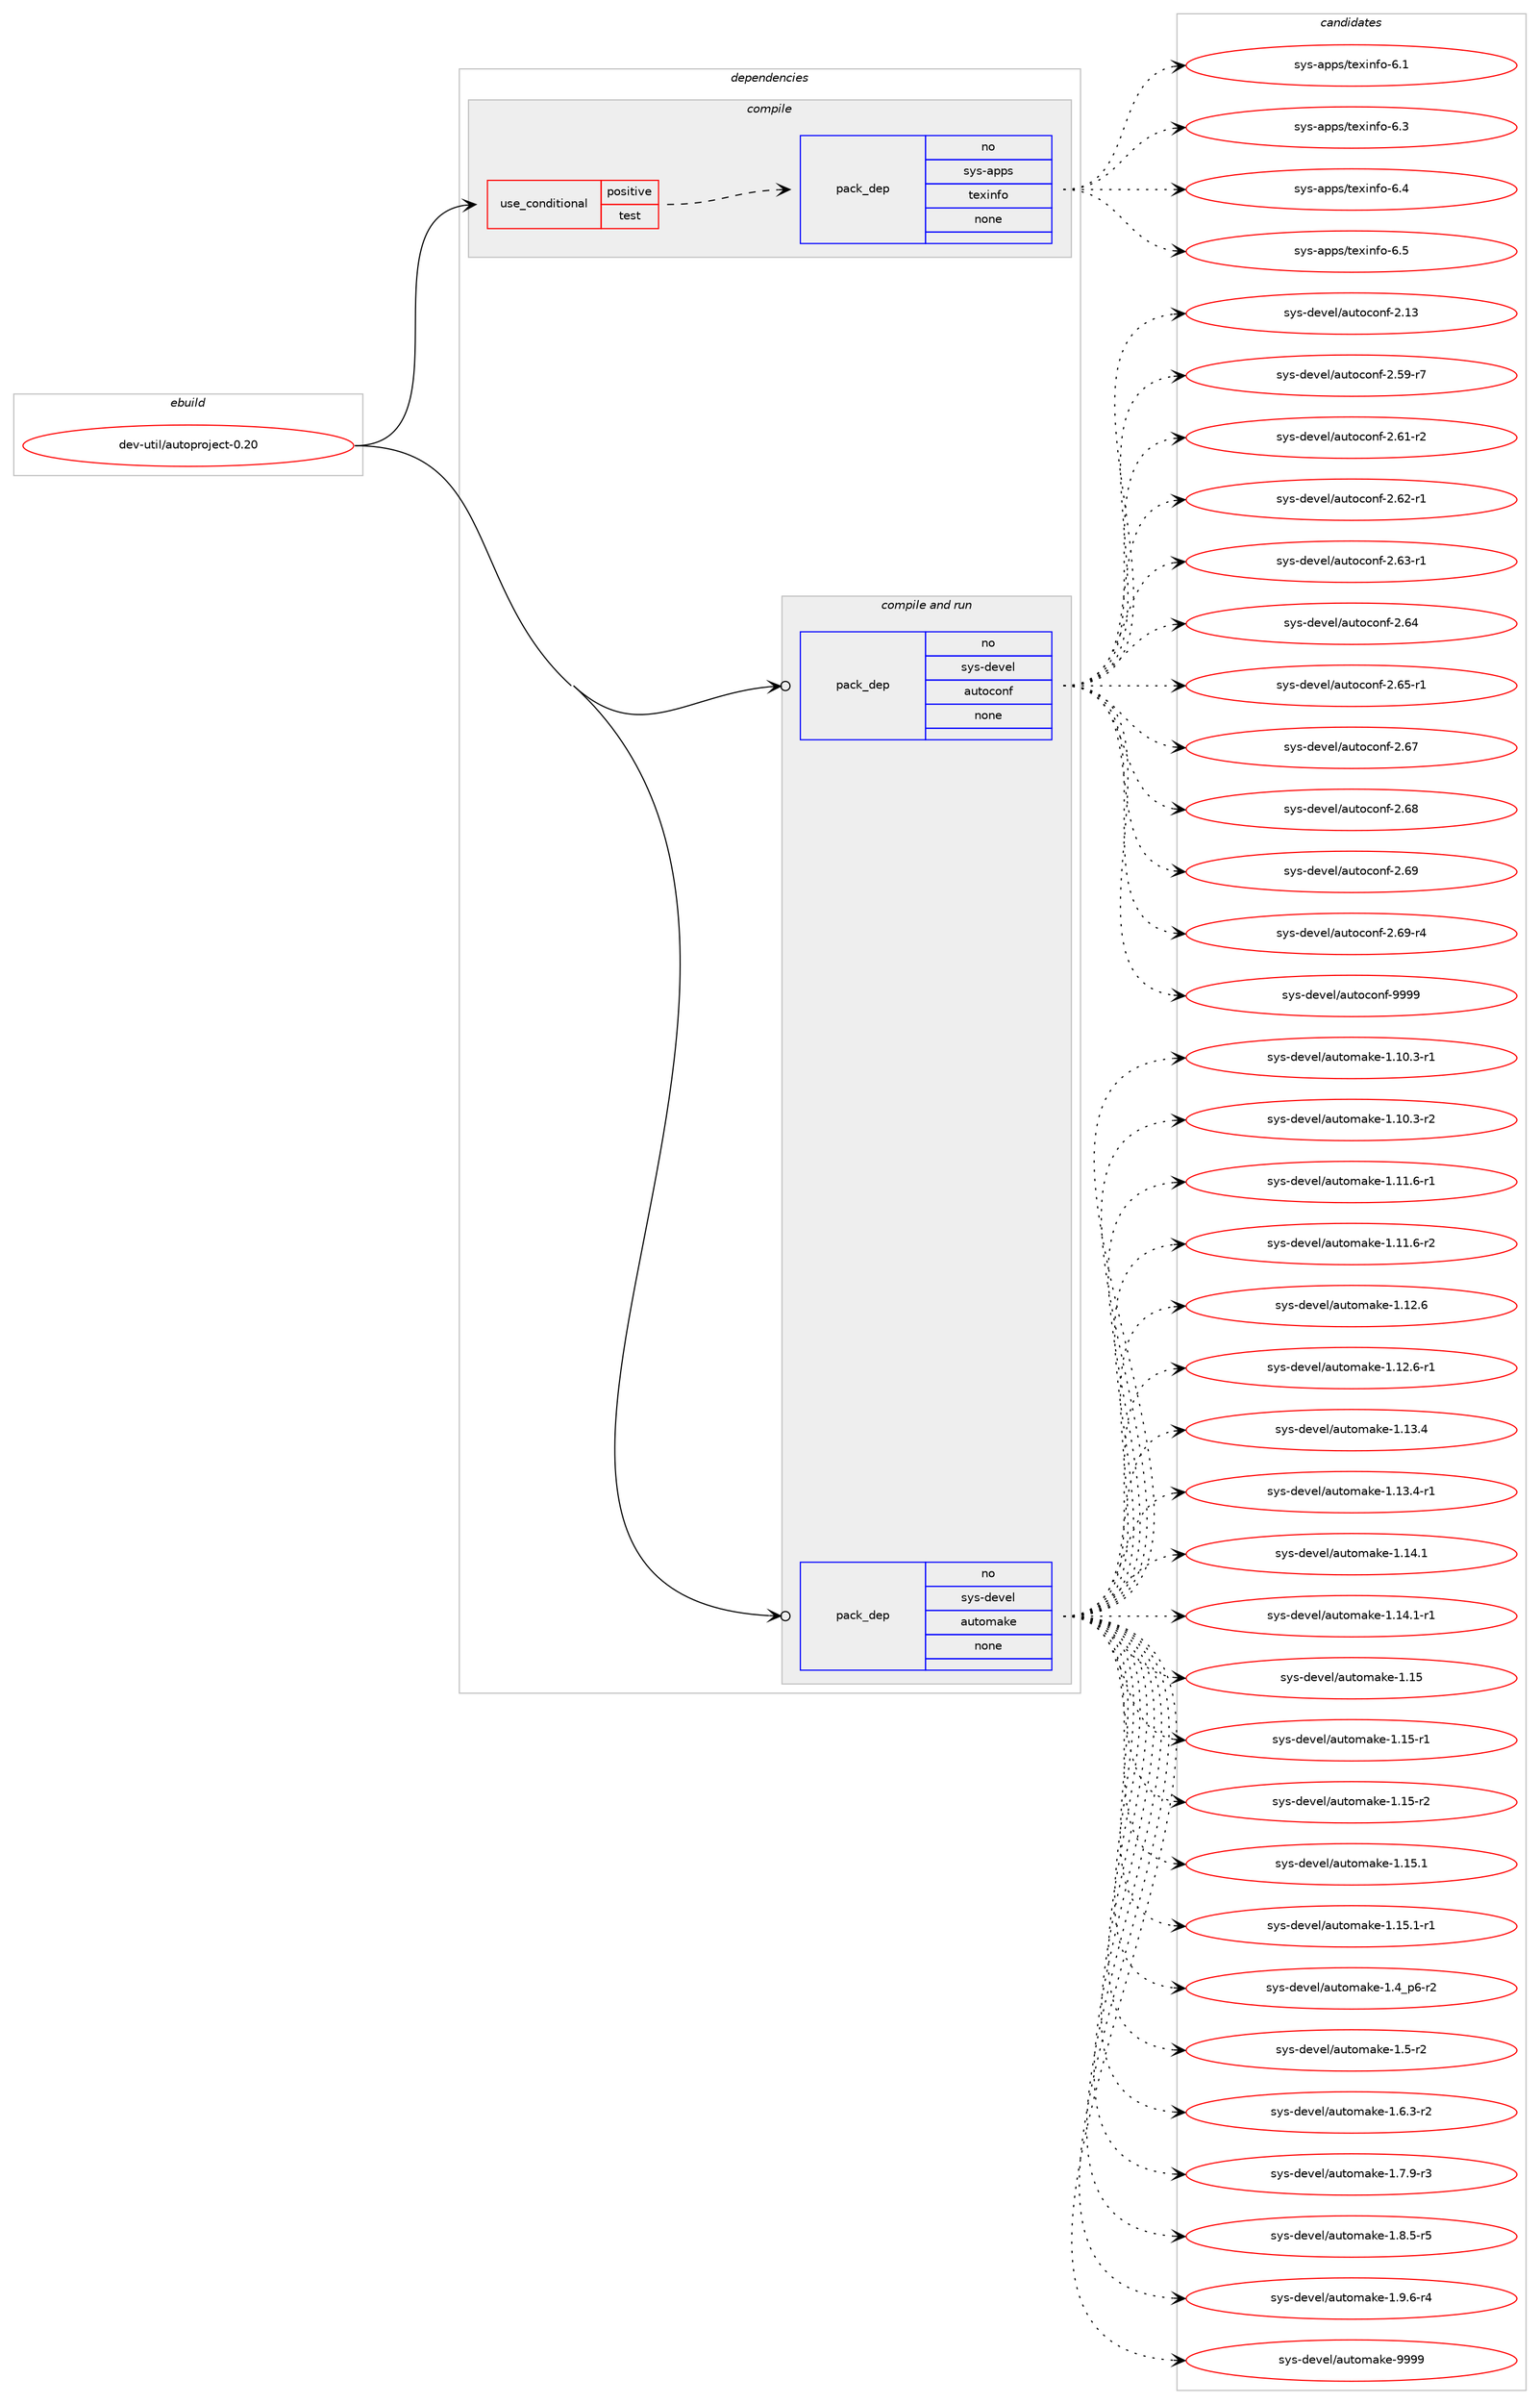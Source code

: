 digraph prolog {

# *************
# Graph options
# *************

newrank=true;
concentrate=true;
compound=true;
graph [rankdir=LR,fontname=Helvetica,fontsize=10,ranksep=1.5];#, ranksep=2.5, nodesep=0.2];
edge  [arrowhead=vee];
node  [fontname=Helvetica,fontsize=10];

# **********
# The ebuild
# **********

subgraph cluster_leftcol {
color=gray;
rank=same;
label=<<i>ebuild</i>>;
id [label="dev-util/autoproject-0.20", color=red, width=4, href="../dev-util/autoproject-0.20.svg"];
}

# ****************
# The dependencies
# ****************

subgraph cluster_midcol {
color=gray;
label=<<i>dependencies</i>>;
subgraph cluster_compile {
fillcolor="#eeeeee";
style=filled;
label=<<i>compile</i>>;
subgraph cond77308 {
dependency281901 [label=<<TABLE BORDER="0" CELLBORDER="1" CELLSPACING="0" CELLPADDING="4"><TR><TD ROWSPAN="3" CELLPADDING="10">use_conditional</TD></TR><TR><TD>positive</TD></TR><TR><TD>test</TD></TR></TABLE>>, shape=none, color=red];
subgraph pack200398 {
dependency281902 [label=<<TABLE BORDER="0" CELLBORDER="1" CELLSPACING="0" CELLPADDING="4" WIDTH="220"><TR><TD ROWSPAN="6" CELLPADDING="30">pack_dep</TD></TR><TR><TD WIDTH="110">no</TD></TR><TR><TD>sys-apps</TD></TR><TR><TD>texinfo</TD></TR><TR><TD>none</TD></TR><TR><TD></TD></TR></TABLE>>, shape=none, color=blue];
}
dependency281901:e -> dependency281902:w [weight=20,style="dashed",arrowhead="vee"];
}
id:e -> dependency281901:w [weight=20,style="solid",arrowhead="vee"];
}
subgraph cluster_compileandrun {
fillcolor="#eeeeee";
style=filled;
label=<<i>compile and run</i>>;
subgraph pack200399 {
dependency281903 [label=<<TABLE BORDER="0" CELLBORDER="1" CELLSPACING="0" CELLPADDING="4" WIDTH="220"><TR><TD ROWSPAN="6" CELLPADDING="30">pack_dep</TD></TR><TR><TD WIDTH="110">no</TD></TR><TR><TD>sys-devel</TD></TR><TR><TD>autoconf</TD></TR><TR><TD>none</TD></TR><TR><TD></TD></TR></TABLE>>, shape=none, color=blue];
}
id:e -> dependency281903:w [weight=20,style="solid",arrowhead="odotvee"];
subgraph pack200400 {
dependency281904 [label=<<TABLE BORDER="0" CELLBORDER="1" CELLSPACING="0" CELLPADDING="4" WIDTH="220"><TR><TD ROWSPAN="6" CELLPADDING="30">pack_dep</TD></TR><TR><TD WIDTH="110">no</TD></TR><TR><TD>sys-devel</TD></TR><TR><TD>automake</TD></TR><TR><TD>none</TD></TR><TR><TD></TD></TR></TABLE>>, shape=none, color=blue];
}
id:e -> dependency281904:w [weight=20,style="solid",arrowhead="odotvee"];
}
subgraph cluster_run {
fillcolor="#eeeeee";
style=filled;
label=<<i>run</i>>;
}
}

# **************
# The candidates
# **************

subgraph cluster_choices {
rank=same;
color=gray;
label=<<i>candidates</i>>;

subgraph choice200398 {
color=black;
nodesep=1;
choice11512111545971121121154711610112010511010211145544649 [label="sys-apps/texinfo-6.1", color=red, width=4,href="../sys-apps/texinfo-6.1.svg"];
choice11512111545971121121154711610112010511010211145544651 [label="sys-apps/texinfo-6.3", color=red, width=4,href="../sys-apps/texinfo-6.3.svg"];
choice11512111545971121121154711610112010511010211145544652 [label="sys-apps/texinfo-6.4", color=red, width=4,href="../sys-apps/texinfo-6.4.svg"];
choice11512111545971121121154711610112010511010211145544653 [label="sys-apps/texinfo-6.5", color=red, width=4,href="../sys-apps/texinfo-6.5.svg"];
dependency281902:e -> choice11512111545971121121154711610112010511010211145544649:w [style=dotted,weight="100"];
dependency281902:e -> choice11512111545971121121154711610112010511010211145544651:w [style=dotted,weight="100"];
dependency281902:e -> choice11512111545971121121154711610112010511010211145544652:w [style=dotted,weight="100"];
dependency281902:e -> choice11512111545971121121154711610112010511010211145544653:w [style=dotted,weight="100"];
}
subgraph choice200399 {
color=black;
nodesep=1;
choice115121115451001011181011084797117116111991111101024550464951 [label="sys-devel/autoconf-2.13", color=red, width=4,href="../sys-devel/autoconf-2.13.svg"];
choice1151211154510010111810110847971171161119911111010245504653574511455 [label="sys-devel/autoconf-2.59-r7", color=red, width=4,href="../sys-devel/autoconf-2.59-r7.svg"];
choice1151211154510010111810110847971171161119911111010245504654494511450 [label="sys-devel/autoconf-2.61-r2", color=red, width=4,href="../sys-devel/autoconf-2.61-r2.svg"];
choice1151211154510010111810110847971171161119911111010245504654504511449 [label="sys-devel/autoconf-2.62-r1", color=red, width=4,href="../sys-devel/autoconf-2.62-r1.svg"];
choice1151211154510010111810110847971171161119911111010245504654514511449 [label="sys-devel/autoconf-2.63-r1", color=red, width=4,href="../sys-devel/autoconf-2.63-r1.svg"];
choice115121115451001011181011084797117116111991111101024550465452 [label="sys-devel/autoconf-2.64", color=red, width=4,href="../sys-devel/autoconf-2.64.svg"];
choice1151211154510010111810110847971171161119911111010245504654534511449 [label="sys-devel/autoconf-2.65-r1", color=red, width=4,href="../sys-devel/autoconf-2.65-r1.svg"];
choice115121115451001011181011084797117116111991111101024550465455 [label="sys-devel/autoconf-2.67", color=red, width=4,href="../sys-devel/autoconf-2.67.svg"];
choice115121115451001011181011084797117116111991111101024550465456 [label="sys-devel/autoconf-2.68", color=red, width=4,href="../sys-devel/autoconf-2.68.svg"];
choice115121115451001011181011084797117116111991111101024550465457 [label="sys-devel/autoconf-2.69", color=red, width=4,href="../sys-devel/autoconf-2.69.svg"];
choice1151211154510010111810110847971171161119911111010245504654574511452 [label="sys-devel/autoconf-2.69-r4", color=red, width=4,href="../sys-devel/autoconf-2.69-r4.svg"];
choice115121115451001011181011084797117116111991111101024557575757 [label="sys-devel/autoconf-9999", color=red, width=4,href="../sys-devel/autoconf-9999.svg"];
dependency281903:e -> choice115121115451001011181011084797117116111991111101024550464951:w [style=dotted,weight="100"];
dependency281903:e -> choice1151211154510010111810110847971171161119911111010245504653574511455:w [style=dotted,weight="100"];
dependency281903:e -> choice1151211154510010111810110847971171161119911111010245504654494511450:w [style=dotted,weight="100"];
dependency281903:e -> choice1151211154510010111810110847971171161119911111010245504654504511449:w [style=dotted,weight="100"];
dependency281903:e -> choice1151211154510010111810110847971171161119911111010245504654514511449:w [style=dotted,weight="100"];
dependency281903:e -> choice115121115451001011181011084797117116111991111101024550465452:w [style=dotted,weight="100"];
dependency281903:e -> choice1151211154510010111810110847971171161119911111010245504654534511449:w [style=dotted,weight="100"];
dependency281903:e -> choice115121115451001011181011084797117116111991111101024550465455:w [style=dotted,weight="100"];
dependency281903:e -> choice115121115451001011181011084797117116111991111101024550465456:w [style=dotted,weight="100"];
dependency281903:e -> choice115121115451001011181011084797117116111991111101024550465457:w [style=dotted,weight="100"];
dependency281903:e -> choice1151211154510010111810110847971171161119911111010245504654574511452:w [style=dotted,weight="100"];
dependency281903:e -> choice115121115451001011181011084797117116111991111101024557575757:w [style=dotted,weight="100"];
}
subgraph choice200400 {
color=black;
nodesep=1;
choice11512111545100101118101108479711711611110997107101454946494846514511449 [label="sys-devel/automake-1.10.3-r1", color=red, width=4,href="../sys-devel/automake-1.10.3-r1.svg"];
choice11512111545100101118101108479711711611110997107101454946494846514511450 [label="sys-devel/automake-1.10.3-r2", color=red, width=4,href="../sys-devel/automake-1.10.3-r2.svg"];
choice11512111545100101118101108479711711611110997107101454946494946544511449 [label="sys-devel/automake-1.11.6-r1", color=red, width=4,href="../sys-devel/automake-1.11.6-r1.svg"];
choice11512111545100101118101108479711711611110997107101454946494946544511450 [label="sys-devel/automake-1.11.6-r2", color=red, width=4,href="../sys-devel/automake-1.11.6-r2.svg"];
choice1151211154510010111810110847971171161111099710710145494649504654 [label="sys-devel/automake-1.12.6", color=red, width=4,href="../sys-devel/automake-1.12.6.svg"];
choice11512111545100101118101108479711711611110997107101454946495046544511449 [label="sys-devel/automake-1.12.6-r1", color=red, width=4,href="../sys-devel/automake-1.12.6-r1.svg"];
choice1151211154510010111810110847971171161111099710710145494649514652 [label="sys-devel/automake-1.13.4", color=red, width=4,href="../sys-devel/automake-1.13.4.svg"];
choice11512111545100101118101108479711711611110997107101454946495146524511449 [label="sys-devel/automake-1.13.4-r1", color=red, width=4,href="../sys-devel/automake-1.13.4-r1.svg"];
choice1151211154510010111810110847971171161111099710710145494649524649 [label="sys-devel/automake-1.14.1", color=red, width=4,href="../sys-devel/automake-1.14.1.svg"];
choice11512111545100101118101108479711711611110997107101454946495246494511449 [label="sys-devel/automake-1.14.1-r1", color=red, width=4,href="../sys-devel/automake-1.14.1-r1.svg"];
choice115121115451001011181011084797117116111109971071014549464953 [label="sys-devel/automake-1.15", color=red, width=4,href="../sys-devel/automake-1.15.svg"];
choice1151211154510010111810110847971171161111099710710145494649534511449 [label="sys-devel/automake-1.15-r1", color=red, width=4,href="../sys-devel/automake-1.15-r1.svg"];
choice1151211154510010111810110847971171161111099710710145494649534511450 [label="sys-devel/automake-1.15-r2", color=red, width=4,href="../sys-devel/automake-1.15-r2.svg"];
choice1151211154510010111810110847971171161111099710710145494649534649 [label="sys-devel/automake-1.15.1", color=red, width=4,href="../sys-devel/automake-1.15.1.svg"];
choice11512111545100101118101108479711711611110997107101454946495346494511449 [label="sys-devel/automake-1.15.1-r1", color=red, width=4,href="../sys-devel/automake-1.15.1-r1.svg"];
choice115121115451001011181011084797117116111109971071014549465295112544511450 [label="sys-devel/automake-1.4_p6-r2", color=red, width=4,href="../sys-devel/automake-1.4_p6-r2.svg"];
choice11512111545100101118101108479711711611110997107101454946534511450 [label="sys-devel/automake-1.5-r2", color=red, width=4,href="../sys-devel/automake-1.5-r2.svg"];
choice115121115451001011181011084797117116111109971071014549465446514511450 [label="sys-devel/automake-1.6.3-r2", color=red, width=4,href="../sys-devel/automake-1.6.3-r2.svg"];
choice115121115451001011181011084797117116111109971071014549465546574511451 [label="sys-devel/automake-1.7.9-r3", color=red, width=4,href="../sys-devel/automake-1.7.9-r3.svg"];
choice115121115451001011181011084797117116111109971071014549465646534511453 [label="sys-devel/automake-1.8.5-r5", color=red, width=4,href="../sys-devel/automake-1.8.5-r5.svg"];
choice115121115451001011181011084797117116111109971071014549465746544511452 [label="sys-devel/automake-1.9.6-r4", color=red, width=4,href="../sys-devel/automake-1.9.6-r4.svg"];
choice115121115451001011181011084797117116111109971071014557575757 [label="sys-devel/automake-9999", color=red, width=4,href="../sys-devel/automake-9999.svg"];
dependency281904:e -> choice11512111545100101118101108479711711611110997107101454946494846514511449:w [style=dotted,weight="100"];
dependency281904:e -> choice11512111545100101118101108479711711611110997107101454946494846514511450:w [style=dotted,weight="100"];
dependency281904:e -> choice11512111545100101118101108479711711611110997107101454946494946544511449:w [style=dotted,weight="100"];
dependency281904:e -> choice11512111545100101118101108479711711611110997107101454946494946544511450:w [style=dotted,weight="100"];
dependency281904:e -> choice1151211154510010111810110847971171161111099710710145494649504654:w [style=dotted,weight="100"];
dependency281904:e -> choice11512111545100101118101108479711711611110997107101454946495046544511449:w [style=dotted,weight="100"];
dependency281904:e -> choice1151211154510010111810110847971171161111099710710145494649514652:w [style=dotted,weight="100"];
dependency281904:e -> choice11512111545100101118101108479711711611110997107101454946495146524511449:w [style=dotted,weight="100"];
dependency281904:e -> choice1151211154510010111810110847971171161111099710710145494649524649:w [style=dotted,weight="100"];
dependency281904:e -> choice11512111545100101118101108479711711611110997107101454946495246494511449:w [style=dotted,weight="100"];
dependency281904:e -> choice115121115451001011181011084797117116111109971071014549464953:w [style=dotted,weight="100"];
dependency281904:e -> choice1151211154510010111810110847971171161111099710710145494649534511449:w [style=dotted,weight="100"];
dependency281904:e -> choice1151211154510010111810110847971171161111099710710145494649534511450:w [style=dotted,weight="100"];
dependency281904:e -> choice1151211154510010111810110847971171161111099710710145494649534649:w [style=dotted,weight="100"];
dependency281904:e -> choice11512111545100101118101108479711711611110997107101454946495346494511449:w [style=dotted,weight="100"];
dependency281904:e -> choice115121115451001011181011084797117116111109971071014549465295112544511450:w [style=dotted,weight="100"];
dependency281904:e -> choice11512111545100101118101108479711711611110997107101454946534511450:w [style=dotted,weight="100"];
dependency281904:e -> choice115121115451001011181011084797117116111109971071014549465446514511450:w [style=dotted,weight="100"];
dependency281904:e -> choice115121115451001011181011084797117116111109971071014549465546574511451:w [style=dotted,weight="100"];
dependency281904:e -> choice115121115451001011181011084797117116111109971071014549465646534511453:w [style=dotted,weight="100"];
dependency281904:e -> choice115121115451001011181011084797117116111109971071014549465746544511452:w [style=dotted,weight="100"];
dependency281904:e -> choice115121115451001011181011084797117116111109971071014557575757:w [style=dotted,weight="100"];
}
}

}
